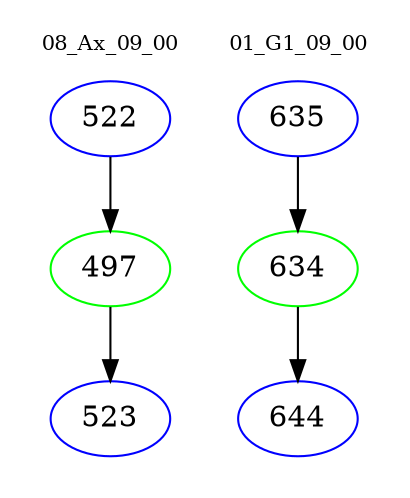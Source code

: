 digraph{
subgraph cluster_0 {
color = white
label = "08_Ax_09_00";
fontsize=10;
T0_522 [label="522", color="blue"]
T0_522 -> T0_497 [color="black"]
T0_497 [label="497", color="green"]
T0_497 -> T0_523 [color="black"]
T0_523 [label="523", color="blue"]
}
subgraph cluster_1 {
color = white
label = "01_G1_09_00";
fontsize=10;
T1_635 [label="635", color="blue"]
T1_635 -> T1_634 [color="black"]
T1_634 [label="634", color="green"]
T1_634 -> T1_644 [color="black"]
T1_644 [label="644", color="blue"]
}
}
